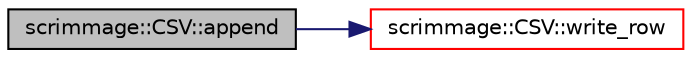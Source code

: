digraph "scrimmage::CSV::append"
{
 // LATEX_PDF_SIZE
  edge [fontname="Helvetica",fontsize="10",labelfontname="Helvetica",labelfontsize="10"];
  node [fontname="Helvetica",fontsize="10",shape=record];
  rankdir="LR";
  Node1 [label="scrimmage::CSV::append",height=0.2,width=0.4,color="black", fillcolor="grey75", style="filled", fontcolor="black",tooltip=" "];
  Node1 -> Node2 [color="midnightblue",fontsize="10",style="solid",fontname="Helvetica"];
  Node2 [label="scrimmage::CSV::write_row",height=0.2,width=0.4,color="red", fillcolor="white", style="filled",URL="$classscrimmage_1_1CSV.html#aa1002daa5038ac83ca36ae856f5f8b6a",tooltip=" "];
}
